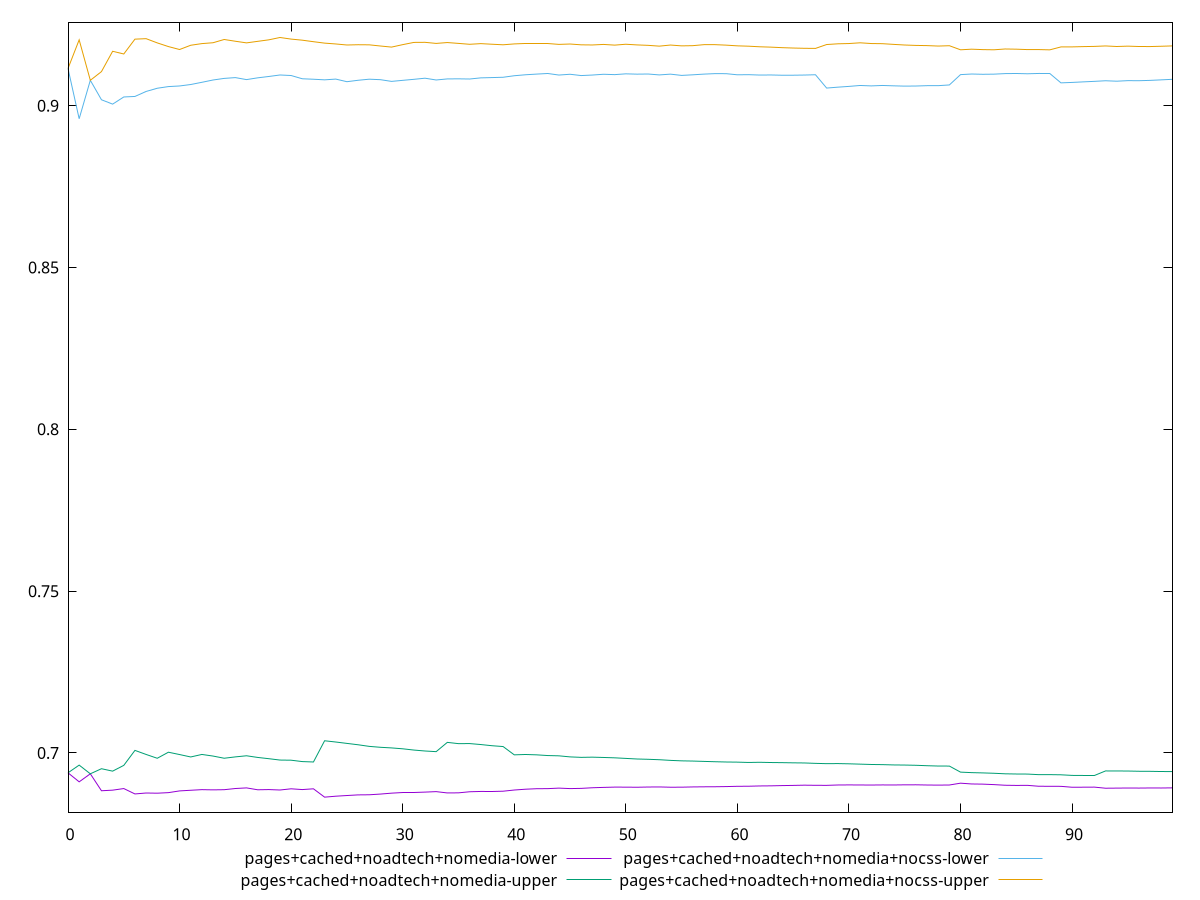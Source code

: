 reset

$pagesCachedNoadtechNomediaLower <<EOF
0 0.6938728277329338
1 0.6910823152239367
2 0.6935669879527696
3 0.6883291591153081
4 0.6885127348017018
5 0.6890074557669977
6 0.687344138693913
7 0.6876327261931621
8 0.6875740641533302
9 0.687746277705056
10 0.6882791269392491
11 0.6884803459841756
12 0.6886684878713759
13 0.6886025288461999
14 0.6886548447157632
15 0.6890192821394027
16 0.6892117955228564
17 0.6886299621912598
18 0.6886927594239739
19 0.6885599735747495
20 0.6889320085140802
21 0.6886957748193421
22 0.6889303962646004
23 0.6863528481740375
24 0.6866451550332476
25 0.6868548234894787
26 0.6870511383454766
27 0.6870864920796004
28 0.6873035873844511
29 0.6875869412056258
30 0.6877815773307732
31 0.6877894117889504
32 0.6879110294883195
33 0.6880588621270914
34 0.6876540431249362
35 0.6876840569177365
36 0.6880167109799642
37 0.6881131655868643
38 0.6880975668319051
39 0.6881894942222117
40 0.6885528774024731
41 0.6888029899260175
42 0.6889597330612898
43 0.6889826419655476
44 0.6891428288150256
45 0.6889984446634246
46 0.6890615892082557
47 0.6892549120861861
48 0.6893666748528918
49 0.6894523646476483
50 0.68944364046176
51 0.6894115712705554
52 0.6894803461612019
53 0.6895087070313581
54 0.6894206797903201
55 0.6894301627347112
56 0.6895090370643702
57 0.689547891716873
58 0.6895666121249234
59 0.689618994818006
60 0.689703627318726
61 0.6897253070448971
62 0.689812204342338
63 0.6898469188534436
64 0.6899238637204937
65 0.689980522030488
66 0.6900525030111724
67 0.6900111790886716
68 0.6899971695458039
69 0.6901073288240839
70 0.6901331218462261
71 0.6901135254894661
72 0.6900941775823519
73 0.6901290658786635
74 0.6901121451543507
75 0.6901589655291441
76 0.6901693860803655
77 0.6901032084494195
78 0.6900695946347468
79 0.6901063513063519
80 0.6906674671083501
81 0.690425937989102
82 0.6903739333798653
83 0.6902269966790004
84 0.6900287141485316
85 0.6899761422946064
86 0.6899978409960787
87 0.6897208974311511
88 0.6897074850141877
89 0.6896925664984596
90 0.6894126464392442
91 0.6894275861398225
92 0.6894492177664824
93 0.6891116798163954
94 0.6891433877173337
95 0.689175437316558
96 0.6891559436626915
97 0.6891906617967716
98 0.6891781964253791
99 0.6892251925256973
EOF

$pagesCachedNoadtechNomediaUpper <<EOF
0 0.6938728277329338
1 0.6962521631422607
2 0.6935669879527696
3 0.6951380217061328
4 0.6943889481910638
5 0.6961728115146159
6 0.7008017602970682
7 0.6995460741545505
8 0.6983669458510683
9 0.7002370213093783
10 0.6995152887250983
11 0.6987682832904273
12 0.6995463337154383
13 0.6990479423844229
14 0.6983762998680549
15 0.6987920664094317
16 0.6991357763513183
17 0.6986248527008531
18 0.6982351407089796
19 0.6978125701635342
20 0.6977672943519613
21 0.6973424427741821
22 0.6972167505960615
23 0.7037729120020477
24 0.7033881252100181
25 0.7029614165526326
26 0.7025392550719854
27 0.7020416917075011
28 0.7017567476361057
29 0.701563774294346
30 0.7012923627541212
31 0.7009027203862629
32 0.7006130762394864
33 0.7004112595780708
34 0.7032774443234325
35 0.7028836000084386
36 0.7029074532295294
37 0.7026076429546445
38 0.7022456499784895
39 0.7019856630598545
40 0.6994232441407878
41 0.6995335974790966
42 0.6994258413096792
43 0.6992060822293944
44 0.6991199971850859
45 0.6987913695738118
46 0.6986461625833416
47 0.6987059824929084
48 0.6986139894600248
49 0.6985019061474307
50 0.6983224851399069
51 0.6981407367799092
52 0.6980481506572543
53 0.6979178352697215
54 0.697713624854775
55 0.6975698878671812
56 0.6975029580977643
57 0.697397128232962
58 0.6972977844154841
59 0.6972126811689323
60 0.6971708619626298
61 0.6970688403788109
62 0.6971253604211523
63 0.6970522805801963
64 0.6970137269051103
65 0.6969553854384509
66 0.6969160404194283
67 0.6967910349165973
68 0.6967008125531585
69 0.6967242311166245
70 0.6966532281423239
71 0.6965518003591034
72 0.6964462235927671
73 0.6963994142877304
74 0.6963073033774866
75 0.6962683104435704
76 0.6961969769445067
77 0.6960656979908556
78 0.6959634599538607
79 0.6959537669346998
80 0.6940844204912664
81 0.693927680066525
82 0.69384279852329
83 0.6937287907539786
84 0.6935667359094287
85 0.6935023462975524
86 0.6934809656247383
87 0.6933047989963053
88 0.6933112135427294
89 0.6932572213226679
90 0.6930737192902644
91 0.6930507562707118
92 0.6930412540955508
93 0.694453042947081
94 0.6944442517841677
95 0.6944217795881384
96 0.6943498017215175
97 0.694329795938478
98 0.6942685275028411
99 0.6942642942952734
EOF

$pagesCachedNoadtechNomediaNocssLower <<EOF
0 0.9114895786442465
1 0.8959540254619272
2 0.9078436791810282
3 0.9018244116093392
4 0.9004807240328864
5 0.9026910218636655
6 0.9028523386881395
7 0.9043969940933447
8 0.9053860670267291
9 0.905898610090016
10 0.9060892235761725
11 0.9065381129516903
12 0.9072220172056197
13 0.9079328862552482
14 0.9084279380359699
15 0.9086740829119495
16 0.9080570778703931
17 0.908601771786693
18 0.9090226821539414
19 0.9094842910875838
20 0.9093167379448955
21 0.9083124725257796
22 0.9081688008792835
23 0.9079839737946116
24 0.908216119012927
25 0.9074074608466666
26 0.9078479693092278
27 0.9081834042270305
28 0.9080333636877276
29 0.9075046082574006
30 0.9078263075340025
31 0.9081412375785696
32 0.9084882150112478
33 0.907939461845309
34 0.9082683268659241
35 0.9082936200681553
36 0.9082390562288827
37 0.9085920355219442
38 0.9086816664437254
39 0.9087790234754892
40 0.9092512139311074
41 0.9095487744383551
42 0.9097576320038262
43 0.909946505640393
44 0.9094643109779682
45 0.9097043675449581
46 0.9093025012776126
47 0.9094647480963501
48 0.9097058866615703
49 0.9095933065181406
50 0.9098381043599963
51 0.909740911002646
52 0.9097828439677299
53 0.9095041481959785
54 0.9097434839256905
55 0.9093512560253664
56 0.9095369011036282
57 0.9097529942989937
58 0.909902550657467
59 0.9098849300118417
60 0.9095397974877136
61 0.9095805700960526
62 0.9094586279823011
63 0.909487525310918
64 0.9094046877673727
65 0.909413531124854
66 0.9094631055376994
67 0.9095570437598497
68 0.9054398385315321
69 0.9057191333447053
70 0.9059561613873554
71 0.9062433095736281
72 0.9061118223681115
73 0.906245455423235
74 0.9061332920647334
75 0.9060393720507601
76 0.9060749871357363
77 0.9061818294150021
78 0.906183488817678
79 0.9064029747293781
80 0.9095955961242956
81 0.9097807506705432
82 0.909697289576629
83 0.9097411880268663
84 0.9099101990683458
85 0.9099441267977264
86 0.9098607501288951
87 0.9099526704837102
88 0.909947997091199
89 0.9070499163496001
90 0.9071815566746412
91 0.9073556708798365
92 0.9075162284525795
93 0.9077003498839682
94 0.907561410322303
95 0.9077331652137836
96 0.9077170412104336
97 0.9078163427098408
98 0.9079784239749928
99 0.9081482923072876
EOF

$pagesCachedNoadtechNomediaNocssUpper <<EOF
0 0.9114895786442465
1 0.9203441339986835
2 0.9078436791810282
3 0.910529086316423
4 0.9168061598505414
5 0.9159729537963199
6 0.9205551166472938
7 0.9207047034856866
8 0.9193993335231865
9 0.9182616532287761
10 0.9173530171073797
11 0.9186682158522776
12 0.9191773513270863
13 0.9194454639414739
14 0.9204488046349109
15 0.9199076469397036
16 0.9194032931532679
17 0.9198762798386388
18 0.9203446685269353
19 0.9210678703672457
20 0.9205711199314178
21 0.9202366443426728
22 0.9197673636521194
23 0.9193281111797138
24 0.9190684023746014
25 0.9187486069848708
26 0.918832288411414
27 0.9187998399568076
28 0.9184378236114781
29 0.9181001758486832
30 0.9188579618035033
31 0.9195475009913334
32 0.919574783045101
33 0.919237567799175
34 0.9195046985403202
35 0.9192426477630764
36 0.9189659134511408
37 0.9191717181334901
38 0.9189841782718051
39 0.9188138781970053
40 0.9190818851702628
41 0.9192200602912864
42 0.9192085461331262
43 0.9192088887553713
44 0.9189364464591895
45 0.9190507396199079
46 0.9188014039786805
47 0.9187560160127431
48 0.9189247251393512
49 0.9187104606931299
50 0.9189804010066112
51 0.9187742363727014
52 0.9186398386448386
53 0.9183953236371694
54 0.9187338216424789
55 0.9184803528103819
56 0.9185415699967562
57 0.9188497456726294
58 0.9188540439569111
59 0.9187028617029054
60 0.9184858689379222
61 0.9183788161299833
62 0.9181964397236198
63 0.9180874452494925
64 0.9179267523727581
65 0.9178096350482273
66 0.9177272739943325
67 0.9176950959314103
68 0.9188920976722206
69 0.9191146383575303
70 0.9192015085393813
71 0.9194266474181888
72 0.919200535967984
73 0.9191527048594933
74 0.91893800938908
75 0.9187409825544749
76 0.9186181621746194
77 0.9185600936245608
78 0.9184188883914347
79 0.9185267030342409
80 0.9172668968995996
81 0.9174544188455184
82 0.917320831291227
83 0.9172675333887285
84 0.917515493207129
85 0.9174556566628245
86 0.9173297090516774
87 0.9173348892302262
88 0.9172476548337347
89 0.9181507236065652
90 0.9181645957583883
91 0.9182511123912058
92 0.9183161823024866
93 0.9184565217200207
94 0.9182832336528269
95 0.9183952585353418
96 0.918280790261405
97 0.9182698723045931
98 0.9183589976793809
99 0.918469305642518
EOF

set key outside below
set xrange [0:99]
set yrange [0.6816585477301733:0.9257621708111099]
set trange [0.6816585477301733:0.9257621708111099]
set terminal svg size 640, 560 enhanced background rgb 'white'
set output "report_00012_2021-02-09T11:01:39.952Z/meta/scoreEstimate/comparison/sorted/3_vs_4.svg"

plot $pagesCachedNoadtechNomediaLower title "pages+cached+noadtech+nomedia-lower" with line, \
     $pagesCachedNoadtechNomediaUpper title "pages+cached+noadtech+nomedia-upper" with line, \
     $pagesCachedNoadtechNomediaNocssLower title "pages+cached+noadtech+nomedia+nocss-lower" with line, \
     $pagesCachedNoadtechNomediaNocssUpper title "pages+cached+noadtech+nomedia+nocss-upper" with line

reset
